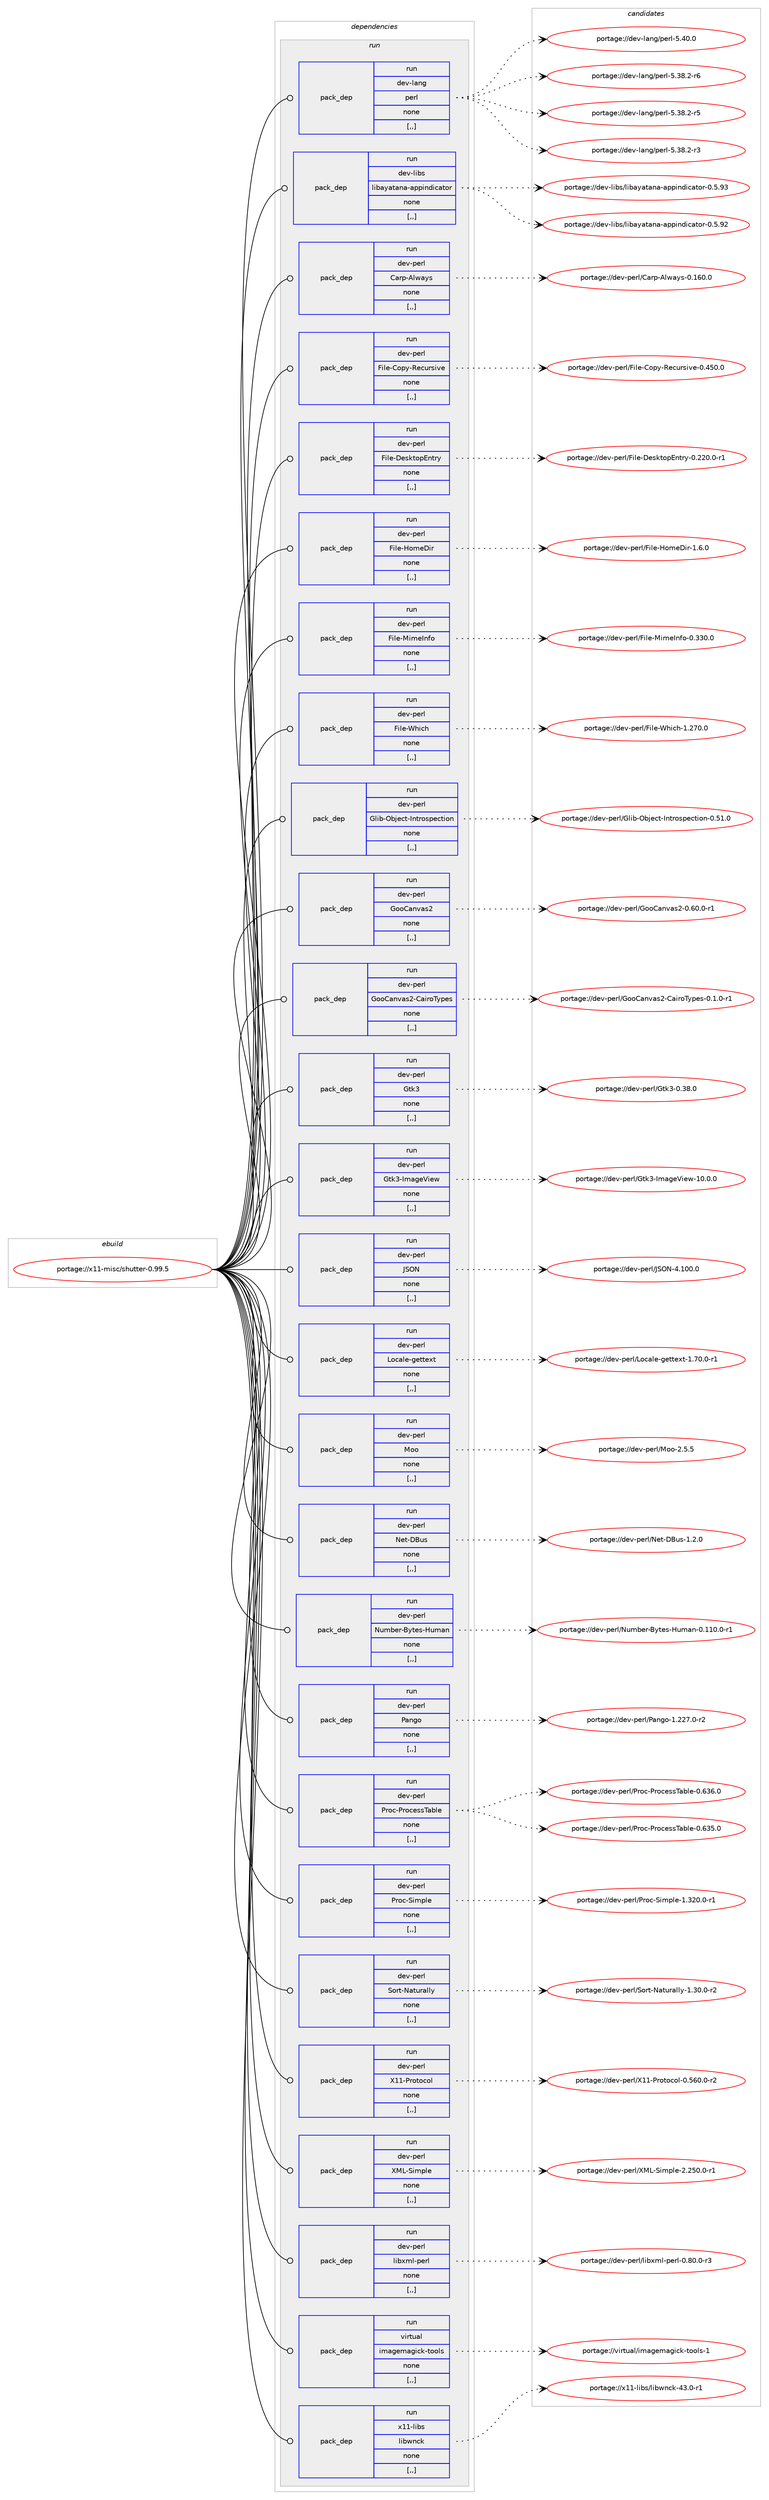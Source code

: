 digraph prolog {

# *************
# Graph options
# *************

newrank=true;
concentrate=true;
compound=true;
graph [rankdir=LR,fontname=Helvetica,fontsize=10,ranksep=1.5];#, ranksep=2.5, nodesep=0.2];
edge  [arrowhead=vee];
node  [fontname=Helvetica,fontsize=10];

# **********
# The ebuild
# **********

subgraph cluster_leftcol {
color=gray;
rank=same;
label=<<i>ebuild</i>>;
id [label="portage://x11-misc/shutter-0.99.5", color=red, width=4, href="../x11-misc/shutter-0.99.5.svg"];
}

# ****************
# The dependencies
# ****************

subgraph cluster_midcol {
color=gray;
label=<<i>dependencies</i>>;
subgraph cluster_compile {
fillcolor="#eeeeee";
style=filled;
label=<<i>compile</i>>;
}
subgraph cluster_compileandrun {
fillcolor="#eeeeee";
style=filled;
label=<<i>compile and run</i>>;
}
subgraph cluster_run {
fillcolor="#eeeeee";
style=filled;
label=<<i>run</i>>;
subgraph pack334643 {
dependency460076 [label=<<TABLE BORDER="0" CELLBORDER="1" CELLSPACING="0" CELLPADDING="4" WIDTH="220"><TR><TD ROWSPAN="6" CELLPADDING="30">pack_dep</TD></TR><TR><TD WIDTH="110">run</TD></TR><TR><TD>dev-lang</TD></TR><TR><TD>perl</TD></TR><TR><TD>none</TD></TR><TR><TD>[,,]</TD></TR></TABLE>>, shape=none, color=blue];
}
id:e -> dependency460076:w [weight=20,style="solid",arrowhead="odot"];
subgraph pack334644 {
dependency460077 [label=<<TABLE BORDER="0" CELLBORDER="1" CELLSPACING="0" CELLPADDING="4" WIDTH="220"><TR><TD ROWSPAN="6" CELLPADDING="30">pack_dep</TD></TR><TR><TD WIDTH="110">run</TD></TR><TR><TD>dev-libs</TD></TR><TR><TD>libayatana-appindicator</TD></TR><TR><TD>none</TD></TR><TR><TD>[,,]</TD></TR></TABLE>>, shape=none, color=blue];
}
id:e -> dependency460077:w [weight=20,style="solid",arrowhead="odot"];
subgraph pack334645 {
dependency460078 [label=<<TABLE BORDER="0" CELLBORDER="1" CELLSPACING="0" CELLPADDING="4" WIDTH="220"><TR><TD ROWSPAN="6" CELLPADDING="30">pack_dep</TD></TR><TR><TD WIDTH="110">run</TD></TR><TR><TD>dev-perl</TD></TR><TR><TD>Carp-Always</TD></TR><TR><TD>none</TD></TR><TR><TD>[,,]</TD></TR></TABLE>>, shape=none, color=blue];
}
id:e -> dependency460078:w [weight=20,style="solid",arrowhead="odot"];
subgraph pack334646 {
dependency460079 [label=<<TABLE BORDER="0" CELLBORDER="1" CELLSPACING="0" CELLPADDING="4" WIDTH="220"><TR><TD ROWSPAN="6" CELLPADDING="30">pack_dep</TD></TR><TR><TD WIDTH="110">run</TD></TR><TR><TD>dev-perl</TD></TR><TR><TD>File-Copy-Recursive</TD></TR><TR><TD>none</TD></TR><TR><TD>[,,]</TD></TR></TABLE>>, shape=none, color=blue];
}
id:e -> dependency460079:w [weight=20,style="solid",arrowhead="odot"];
subgraph pack334647 {
dependency460080 [label=<<TABLE BORDER="0" CELLBORDER="1" CELLSPACING="0" CELLPADDING="4" WIDTH="220"><TR><TD ROWSPAN="6" CELLPADDING="30">pack_dep</TD></TR><TR><TD WIDTH="110">run</TD></TR><TR><TD>dev-perl</TD></TR><TR><TD>File-DesktopEntry</TD></TR><TR><TD>none</TD></TR><TR><TD>[,,]</TD></TR></TABLE>>, shape=none, color=blue];
}
id:e -> dependency460080:w [weight=20,style="solid",arrowhead="odot"];
subgraph pack334648 {
dependency460081 [label=<<TABLE BORDER="0" CELLBORDER="1" CELLSPACING="0" CELLPADDING="4" WIDTH="220"><TR><TD ROWSPAN="6" CELLPADDING="30">pack_dep</TD></TR><TR><TD WIDTH="110">run</TD></TR><TR><TD>dev-perl</TD></TR><TR><TD>File-HomeDir</TD></TR><TR><TD>none</TD></TR><TR><TD>[,,]</TD></TR></TABLE>>, shape=none, color=blue];
}
id:e -> dependency460081:w [weight=20,style="solid",arrowhead="odot"];
subgraph pack334649 {
dependency460082 [label=<<TABLE BORDER="0" CELLBORDER="1" CELLSPACING="0" CELLPADDING="4" WIDTH="220"><TR><TD ROWSPAN="6" CELLPADDING="30">pack_dep</TD></TR><TR><TD WIDTH="110">run</TD></TR><TR><TD>dev-perl</TD></TR><TR><TD>File-MimeInfo</TD></TR><TR><TD>none</TD></TR><TR><TD>[,,]</TD></TR></TABLE>>, shape=none, color=blue];
}
id:e -> dependency460082:w [weight=20,style="solid",arrowhead="odot"];
subgraph pack334650 {
dependency460083 [label=<<TABLE BORDER="0" CELLBORDER="1" CELLSPACING="0" CELLPADDING="4" WIDTH="220"><TR><TD ROWSPAN="6" CELLPADDING="30">pack_dep</TD></TR><TR><TD WIDTH="110">run</TD></TR><TR><TD>dev-perl</TD></TR><TR><TD>File-Which</TD></TR><TR><TD>none</TD></TR><TR><TD>[,,]</TD></TR></TABLE>>, shape=none, color=blue];
}
id:e -> dependency460083:w [weight=20,style="solid",arrowhead="odot"];
subgraph pack334651 {
dependency460084 [label=<<TABLE BORDER="0" CELLBORDER="1" CELLSPACING="0" CELLPADDING="4" WIDTH="220"><TR><TD ROWSPAN="6" CELLPADDING="30">pack_dep</TD></TR><TR><TD WIDTH="110">run</TD></TR><TR><TD>dev-perl</TD></TR><TR><TD>Glib-Object-Introspection</TD></TR><TR><TD>none</TD></TR><TR><TD>[,,]</TD></TR></TABLE>>, shape=none, color=blue];
}
id:e -> dependency460084:w [weight=20,style="solid",arrowhead="odot"];
subgraph pack334652 {
dependency460085 [label=<<TABLE BORDER="0" CELLBORDER="1" CELLSPACING="0" CELLPADDING="4" WIDTH="220"><TR><TD ROWSPAN="6" CELLPADDING="30">pack_dep</TD></TR><TR><TD WIDTH="110">run</TD></TR><TR><TD>dev-perl</TD></TR><TR><TD>GooCanvas2</TD></TR><TR><TD>none</TD></TR><TR><TD>[,,]</TD></TR></TABLE>>, shape=none, color=blue];
}
id:e -> dependency460085:w [weight=20,style="solid",arrowhead="odot"];
subgraph pack334653 {
dependency460086 [label=<<TABLE BORDER="0" CELLBORDER="1" CELLSPACING="0" CELLPADDING="4" WIDTH="220"><TR><TD ROWSPAN="6" CELLPADDING="30">pack_dep</TD></TR><TR><TD WIDTH="110">run</TD></TR><TR><TD>dev-perl</TD></TR><TR><TD>GooCanvas2-CairoTypes</TD></TR><TR><TD>none</TD></TR><TR><TD>[,,]</TD></TR></TABLE>>, shape=none, color=blue];
}
id:e -> dependency460086:w [weight=20,style="solid",arrowhead="odot"];
subgraph pack334654 {
dependency460087 [label=<<TABLE BORDER="0" CELLBORDER="1" CELLSPACING="0" CELLPADDING="4" WIDTH="220"><TR><TD ROWSPAN="6" CELLPADDING="30">pack_dep</TD></TR><TR><TD WIDTH="110">run</TD></TR><TR><TD>dev-perl</TD></TR><TR><TD>Gtk3</TD></TR><TR><TD>none</TD></TR><TR><TD>[,,]</TD></TR></TABLE>>, shape=none, color=blue];
}
id:e -> dependency460087:w [weight=20,style="solid",arrowhead="odot"];
subgraph pack334655 {
dependency460088 [label=<<TABLE BORDER="0" CELLBORDER="1" CELLSPACING="0" CELLPADDING="4" WIDTH="220"><TR><TD ROWSPAN="6" CELLPADDING="30">pack_dep</TD></TR><TR><TD WIDTH="110">run</TD></TR><TR><TD>dev-perl</TD></TR><TR><TD>Gtk3-ImageView</TD></TR><TR><TD>none</TD></TR><TR><TD>[,,]</TD></TR></TABLE>>, shape=none, color=blue];
}
id:e -> dependency460088:w [weight=20,style="solid",arrowhead="odot"];
subgraph pack334656 {
dependency460089 [label=<<TABLE BORDER="0" CELLBORDER="1" CELLSPACING="0" CELLPADDING="4" WIDTH="220"><TR><TD ROWSPAN="6" CELLPADDING="30">pack_dep</TD></TR><TR><TD WIDTH="110">run</TD></TR><TR><TD>dev-perl</TD></TR><TR><TD>JSON</TD></TR><TR><TD>none</TD></TR><TR><TD>[,,]</TD></TR></TABLE>>, shape=none, color=blue];
}
id:e -> dependency460089:w [weight=20,style="solid",arrowhead="odot"];
subgraph pack334657 {
dependency460090 [label=<<TABLE BORDER="0" CELLBORDER="1" CELLSPACING="0" CELLPADDING="4" WIDTH="220"><TR><TD ROWSPAN="6" CELLPADDING="30">pack_dep</TD></TR><TR><TD WIDTH="110">run</TD></TR><TR><TD>dev-perl</TD></TR><TR><TD>Locale-gettext</TD></TR><TR><TD>none</TD></TR><TR><TD>[,,]</TD></TR></TABLE>>, shape=none, color=blue];
}
id:e -> dependency460090:w [weight=20,style="solid",arrowhead="odot"];
subgraph pack334658 {
dependency460091 [label=<<TABLE BORDER="0" CELLBORDER="1" CELLSPACING="0" CELLPADDING="4" WIDTH="220"><TR><TD ROWSPAN="6" CELLPADDING="30">pack_dep</TD></TR><TR><TD WIDTH="110">run</TD></TR><TR><TD>dev-perl</TD></TR><TR><TD>Moo</TD></TR><TR><TD>none</TD></TR><TR><TD>[,,]</TD></TR></TABLE>>, shape=none, color=blue];
}
id:e -> dependency460091:w [weight=20,style="solid",arrowhead="odot"];
subgraph pack334659 {
dependency460092 [label=<<TABLE BORDER="0" CELLBORDER="1" CELLSPACING="0" CELLPADDING="4" WIDTH="220"><TR><TD ROWSPAN="6" CELLPADDING="30">pack_dep</TD></TR><TR><TD WIDTH="110">run</TD></TR><TR><TD>dev-perl</TD></TR><TR><TD>Net-DBus</TD></TR><TR><TD>none</TD></TR><TR><TD>[,,]</TD></TR></TABLE>>, shape=none, color=blue];
}
id:e -> dependency460092:w [weight=20,style="solid",arrowhead="odot"];
subgraph pack334660 {
dependency460093 [label=<<TABLE BORDER="0" CELLBORDER="1" CELLSPACING="0" CELLPADDING="4" WIDTH="220"><TR><TD ROWSPAN="6" CELLPADDING="30">pack_dep</TD></TR><TR><TD WIDTH="110">run</TD></TR><TR><TD>dev-perl</TD></TR><TR><TD>Number-Bytes-Human</TD></TR><TR><TD>none</TD></TR><TR><TD>[,,]</TD></TR></TABLE>>, shape=none, color=blue];
}
id:e -> dependency460093:w [weight=20,style="solid",arrowhead="odot"];
subgraph pack334661 {
dependency460094 [label=<<TABLE BORDER="0" CELLBORDER="1" CELLSPACING="0" CELLPADDING="4" WIDTH="220"><TR><TD ROWSPAN="6" CELLPADDING="30">pack_dep</TD></TR><TR><TD WIDTH="110">run</TD></TR><TR><TD>dev-perl</TD></TR><TR><TD>Pango</TD></TR><TR><TD>none</TD></TR><TR><TD>[,,]</TD></TR></TABLE>>, shape=none, color=blue];
}
id:e -> dependency460094:w [weight=20,style="solid",arrowhead="odot"];
subgraph pack334662 {
dependency460095 [label=<<TABLE BORDER="0" CELLBORDER="1" CELLSPACING="0" CELLPADDING="4" WIDTH="220"><TR><TD ROWSPAN="6" CELLPADDING="30">pack_dep</TD></TR><TR><TD WIDTH="110">run</TD></TR><TR><TD>dev-perl</TD></TR><TR><TD>Proc-ProcessTable</TD></TR><TR><TD>none</TD></TR><TR><TD>[,,]</TD></TR></TABLE>>, shape=none, color=blue];
}
id:e -> dependency460095:w [weight=20,style="solid",arrowhead="odot"];
subgraph pack334663 {
dependency460096 [label=<<TABLE BORDER="0" CELLBORDER="1" CELLSPACING="0" CELLPADDING="4" WIDTH="220"><TR><TD ROWSPAN="6" CELLPADDING="30">pack_dep</TD></TR><TR><TD WIDTH="110">run</TD></TR><TR><TD>dev-perl</TD></TR><TR><TD>Proc-Simple</TD></TR><TR><TD>none</TD></TR><TR><TD>[,,]</TD></TR></TABLE>>, shape=none, color=blue];
}
id:e -> dependency460096:w [weight=20,style="solid",arrowhead="odot"];
subgraph pack334664 {
dependency460097 [label=<<TABLE BORDER="0" CELLBORDER="1" CELLSPACING="0" CELLPADDING="4" WIDTH="220"><TR><TD ROWSPAN="6" CELLPADDING="30">pack_dep</TD></TR><TR><TD WIDTH="110">run</TD></TR><TR><TD>dev-perl</TD></TR><TR><TD>Sort-Naturally</TD></TR><TR><TD>none</TD></TR><TR><TD>[,,]</TD></TR></TABLE>>, shape=none, color=blue];
}
id:e -> dependency460097:w [weight=20,style="solid",arrowhead="odot"];
subgraph pack334665 {
dependency460098 [label=<<TABLE BORDER="0" CELLBORDER="1" CELLSPACING="0" CELLPADDING="4" WIDTH="220"><TR><TD ROWSPAN="6" CELLPADDING="30">pack_dep</TD></TR><TR><TD WIDTH="110">run</TD></TR><TR><TD>dev-perl</TD></TR><TR><TD>X11-Protocol</TD></TR><TR><TD>none</TD></TR><TR><TD>[,,]</TD></TR></TABLE>>, shape=none, color=blue];
}
id:e -> dependency460098:w [weight=20,style="solid",arrowhead="odot"];
subgraph pack334666 {
dependency460099 [label=<<TABLE BORDER="0" CELLBORDER="1" CELLSPACING="0" CELLPADDING="4" WIDTH="220"><TR><TD ROWSPAN="6" CELLPADDING="30">pack_dep</TD></TR><TR><TD WIDTH="110">run</TD></TR><TR><TD>dev-perl</TD></TR><TR><TD>XML-Simple</TD></TR><TR><TD>none</TD></TR><TR><TD>[,,]</TD></TR></TABLE>>, shape=none, color=blue];
}
id:e -> dependency460099:w [weight=20,style="solid",arrowhead="odot"];
subgraph pack334667 {
dependency460100 [label=<<TABLE BORDER="0" CELLBORDER="1" CELLSPACING="0" CELLPADDING="4" WIDTH="220"><TR><TD ROWSPAN="6" CELLPADDING="30">pack_dep</TD></TR><TR><TD WIDTH="110">run</TD></TR><TR><TD>dev-perl</TD></TR><TR><TD>libxml-perl</TD></TR><TR><TD>none</TD></TR><TR><TD>[,,]</TD></TR></TABLE>>, shape=none, color=blue];
}
id:e -> dependency460100:w [weight=20,style="solid",arrowhead="odot"];
subgraph pack334668 {
dependency460101 [label=<<TABLE BORDER="0" CELLBORDER="1" CELLSPACING="0" CELLPADDING="4" WIDTH="220"><TR><TD ROWSPAN="6" CELLPADDING="30">pack_dep</TD></TR><TR><TD WIDTH="110">run</TD></TR><TR><TD>virtual</TD></TR><TR><TD>imagemagick-tools</TD></TR><TR><TD>none</TD></TR><TR><TD>[,,]</TD></TR></TABLE>>, shape=none, color=blue];
}
id:e -> dependency460101:w [weight=20,style="solid",arrowhead="odot"];
subgraph pack334669 {
dependency460102 [label=<<TABLE BORDER="0" CELLBORDER="1" CELLSPACING="0" CELLPADDING="4" WIDTH="220"><TR><TD ROWSPAN="6" CELLPADDING="30">pack_dep</TD></TR><TR><TD WIDTH="110">run</TD></TR><TR><TD>x11-libs</TD></TR><TR><TD>libwnck</TD></TR><TR><TD>none</TD></TR><TR><TD>[,,]</TD></TR></TABLE>>, shape=none, color=blue];
}
id:e -> dependency460102:w [weight=20,style="solid",arrowhead="odot"];
}
}

# **************
# The candidates
# **************

subgraph cluster_choices {
rank=same;
color=gray;
label=<<i>candidates</i>>;

subgraph choice334643 {
color=black;
nodesep=1;
choice10010111845108971101034711210111410845534652484648 [label="portage://dev-lang/perl-5.40.0", color=red, width=4,href="../dev-lang/perl-5.40.0.svg"];
choice100101118451089711010347112101114108455346515646504511454 [label="portage://dev-lang/perl-5.38.2-r6", color=red, width=4,href="../dev-lang/perl-5.38.2-r6.svg"];
choice100101118451089711010347112101114108455346515646504511453 [label="portage://dev-lang/perl-5.38.2-r5", color=red, width=4,href="../dev-lang/perl-5.38.2-r5.svg"];
choice100101118451089711010347112101114108455346515646504511451 [label="portage://dev-lang/perl-5.38.2-r3", color=red, width=4,href="../dev-lang/perl-5.38.2-r3.svg"];
dependency460076:e -> choice10010111845108971101034711210111410845534652484648:w [style=dotted,weight="100"];
dependency460076:e -> choice100101118451089711010347112101114108455346515646504511454:w [style=dotted,weight="100"];
dependency460076:e -> choice100101118451089711010347112101114108455346515646504511453:w [style=dotted,weight="100"];
dependency460076:e -> choice100101118451089711010347112101114108455346515646504511451:w [style=dotted,weight="100"];
}
subgraph choice334644 {
color=black;
nodesep=1;
choice10010111845108105981154710810598971219711697110974597112112105110100105999711611111445484653465751 [label="portage://dev-libs/libayatana-appindicator-0.5.93", color=red, width=4,href="../dev-libs/libayatana-appindicator-0.5.93.svg"];
choice10010111845108105981154710810598971219711697110974597112112105110100105999711611111445484653465750 [label="portage://dev-libs/libayatana-appindicator-0.5.92", color=red, width=4,href="../dev-libs/libayatana-appindicator-0.5.92.svg"];
dependency460077:e -> choice10010111845108105981154710810598971219711697110974597112112105110100105999711611111445484653465751:w [style=dotted,weight="100"];
dependency460077:e -> choice10010111845108105981154710810598971219711697110974597112112105110100105999711611111445484653465750:w [style=dotted,weight="100"];
}
subgraph choice334645 {
color=black;
nodesep=1;
choice100101118451121011141084767971141124565108119971211154548464954484648 [label="portage://dev-perl/Carp-Always-0.160.0", color=red, width=4,href="../dev-perl/Carp-Always-0.160.0.svg"];
dependency460078:e -> choice100101118451121011141084767971141124565108119971211154548464954484648:w [style=dotted,weight="100"];
}
subgraph choice334646 {
color=black;
nodesep=1;
choice10010111845112101114108477010510810145671111121214582101991171141151051181014548465253484648 [label="portage://dev-perl/File-Copy-Recursive-0.450.0", color=red, width=4,href="../dev-perl/File-Copy-Recursive-0.450.0.svg"];
dependency460079:e -> choice10010111845112101114108477010510810145671111121214582101991171141151051181014548465253484648:w [style=dotted,weight="100"];
}
subgraph choice334647 {
color=black;
nodesep=1;
choice10010111845112101114108477010510810145681011151071161111126911011611412145484650504846484511449 [label="portage://dev-perl/File-DesktopEntry-0.220.0-r1", color=red, width=4,href="../dev-perl/File-DesktopEntry-0.220.0-r1.svg"];
dependency460080:e -> choice10010111845112101114108477010510810145681011151071161111126911011611412145484650504846484511449:w [style=dotted,weight="100"];
}
subgraph choice334648 {
color=black;
nodesep=1;
choice100101118451121011141084770105108101457211110910168105114454946544648 [label="portage://dev-perl/File-HomeDir-1.6.0", color=red, width=4,href="../dev-perl/File-HomeDir-1.6.0.svg"];
dependency460081:e -> choice100101118451121011141084770105108101457211110910168105114454946544648:w [style=dotted,weight="100"];
}
subgraph choice334649 {
color=black;
nodesep=1;
choice1001011184511210111410847701051081014577105109101731101021114548465151484648 [label="portage://dev-perl/File-MimeInfo-0.330.0", color=red, width=4,href="../dev-perl/File-MimeInfo-0.330.0.svg"];
dependency460082:e -> choice1001011184511210111410847701051081014577105109101731101021114548465151484648:w [style=dotted,weight="100"];
}
subgraph choice334650 {
color=black;
nodesep=1;
choice1001011184511210111410847701051081014587104105991044549465055484648 [label="portage://dev-perl/File-Which-1.270.0", color=red, width=4,href="../dev-perl/File-Which-1.270.0.svg"];
dependency460083:e -> choice1001011184511210111410847701051081014587104105991044549465055484648:w [style=dotted,weight="100"];
}
subgraph choice334651 {
color=black;
nodesep=1;
choice100101118451121011141084771108105984579981061019911645731101161141111151121019911610511111045484653494648 [label="portage://dev-perl/Glib-Object-Introspection-0.51.0", color=red, width=4,href="../dev-perl/Glib-Object-Introspection-0.51.0.svg"];
dependency460084:e -> choice100101118451121011141084771108105984579981061019911645731101161141111151121019911610511111045484653494648:w [style=dotted,weight="100"];
}
subgraph choice334652 {
color=black;
nodesep=1;
choice10010111845112101114108477111111167971101189711550454846544846484511449 [label="portage://dev-perl/GooCanvas2-0.60.0-r1", color=red, width=4,href="../dev-perl/GooCanvas2-0.60.0-r1.svg"];
dependency460085:e -> choice10010111845112101114108477111111167971101189711550454846544846484511449:w [style=dotted,weight="100"];
}
subgraph choice334653 {
color=black;
nodesep=1;
choice10010111845112101114108477111111167971101189711550456797105114111841211121011154548464946484511449 [label="portage://dev-perl/GooCanvas2-CairoTypes-0.1.0-r1", color=red, width=4,href="../dev-perl/GooCanvas2-CairoTypes-0.1.0-r1.svg"];
dependency460086:e -> choice10010111845112101114108477111111167971101189711550456797105114111841211121011154548464946484511449:w [style=dotted,weight="100"];
}
subgraph choice334654 {
color=black;
nodesep=1;
choice1001011184511210111410847711161075145484651564648 [label="portage://dev-perl/Gtk3-0.38.0", color=red, width=4,href="../dev-perl/Gtk3-0.38.0.svg"];
dependency460087:e -> choice1001011184511210111410847711161075145484651564648:w [style=dotted,weight="100"];
}
subgraph choice334655 {
color=black;
nodesep=1;
choice100101118451121011141084771116107514573109971031018610510111945494846484648 [label="portage://dev-perl/Gtk3-ImageView-10.0.0", color=red, width=4,href="../dev-perl/Gtk3-ImageView-10.0.0.svg"];
dependency460088:e -> choice100101118451121011141084771116107514573109971031018610510111945494846484648:w [style=dotted,weight="100"];
}
subgraph choice334656 {
color=black;
nodesep=1;
choice1001011184511210111410847748379784552464948484648 [label="portage://dev-perl/JSON-4.100.0", color=red, width=4,href="../dev-perl/JSON-4.100.0.svg"];
dependency460089:e -> choice1001011184511210111410847748379784552464948484648:w [style=dotted,weight="100"];
}
subgraph choice334657 {
color=black;
nodesep=1;
choice100101118451121011141084776111999710810145103101116116101120116454946554846484511449 [label="portage://dev-perl/Locale-gettext-1.70.0-r1", color=red, width=4,href="../dev-perl/Locale-gettext-1.70.0-r1.svg"];
dependency460090:e -> choice100101118451121011141084776111999710810145103101116116101120116454946554846484511449:w [style=dotted,weight="100"];
}
subgraph choice334658 {
color=black;
nodesep=1;
choice100101118451121011141084777111111455046534653 [label="portage://dev-perl/Moo-2.5.5", color=red, width=4,href="../dev-perl/Moo-2.5.5.svg"];
dependency460091:e -> choice100101118451121011141084777111111455046534653:w [style=dotted,weight="100"];
}
subgraph choice334659 {
color=black;
nodesep=1;
choice100101118451121011141084778101116456866117115454946504648 [label="portage://dev-perl/Net-DBus-1.2.0", color=red, width=4,href="../dev-perl/Net-DBus-1.2.0.svg"];
dependency460092:e -> choice100101118451121011141084778101116456866117115454946504648:w [style=dotted,weight="100"];
}
subgraph choice334660 {
color=black;
nodesep=1;
choice10010111845112101114108477811710998101114456612111610111545721171099711045484649494846484511449 [label="portage://dev-perl/Number-Bytes-Human-0.110.0-r1", color=red, width=4,href="../dev-perl/Number-Bytes-Human-0.110.0-r1.svg"];
dependency460093:e -> choice10010111845112101114108477811710998101114456612111610111545721171099711045484649494846484511449:w [style=dotted,weight="100"];
}
subgraph choice334661 {
color=black;
nodesep=1;
choice1001011184511210111410847809711010311145494650505546484511450 [label="portage://dev-perl/Pango-1.227.0-r2", color=red, width=4,href="../dev-perl/Pango-1.227.0-r2.svg"];
dependency460094:e -> choice1001011184511210111410847809711010311145494650505546484511450:w [style=dotted,weight="100"];
}
subgraph choice334662 {
color=black;
nodesep=1;
choice100101118451121011141084780114111994580114111991011151158497981081014548465451544648 [label="portage://dev-perl/Proc-ProcessTable-0.636.0", color=red, width=4,href="../dev-perl/Proc-ProcessTable-0.636.0.svg"];
choice100101118451121011141084780114111994580114111991011151158497981081014548465451534648 [label="portage://dev-perl/Proc-ProcessTable-0.635.0", color=red, width=4,href="../dev-perl/Proc-ProcessTable-0.635.0.svg"];
dependency460095:e -> choice100101118451121011141084780114111994580114111991011151158497981081014548465451544648:w [style=dotted,weight="100"];
dependency460095:e -> choice100101118451121011141084780114111994580114111991011151158497981081014548465451534648:w [style=dotted,weight="100"];
}
subgraph choice334663 {
color=black;
nodesep=1;
choice10010111845112101114108478011411199458310510911210810145494651504846484511449 [label="portage://dev-perl/Proc-Simple-1.320.0-r1", color=red, width=4,href="../dev-perl/Proc-Simple-1.320.0-r1.svg"];
dependency460096:e -> choice10010111845112101114108478011411199458310510911210810145494651504846484511449:w [style=dotted,weight="100"];
}
subgraph choice334664 {
color=black;
nodesep=1;
choice10010111845112101114108478311111411645789711611711497108108121454946514846484511450 [label="portage://dev-perl/Sort-Naturally-1.30.0-r2", color=red, width=4,href="../dev-perl/Sort-Naturally-1.30.0-r2.svg"];
dependency460097:e -> choice10010111845112101114108478311111411645789711611711497108108121454946514846484511450:w [style=dotted,weight="100"];
}
subgraph choice334665 {
color=black;
nodesep=1;
choice100101118451121011141084788494945801141111161119911110845484653544846484511450 [label="portage://dev-perl/X11-Protocol-0.560.0-r2", color=red, width=4,href="../dev-perl/X11-Protocol-0.560.0-r2.svg"];
dependency460098:e -> choice100101118451121011141084788494945801141111161119911110845484653544846484511450:w [style=dotted,weight="100"];
}
subgraph choice334666 {
color=black;
nodesep=1;
choice1001011184511210111410847887776458310510911210810145504650534846484511449 [label="portage://dev-perl/XML-Simple-2.250.0-r1", color=red, width=4,href="../dev-perl/XML-Simple-2.250.0-r1.svg"];
dependency460099:e -> choice1001011184511210111410847887776458310510911210810145504650534846484511449:w [style=dotted,weight="100"];
}
subgraph choice334667 {
color=black;
nodesep=1;
choice10010111845112101114108471081059812010910845112101114108454846564846484511451 [label="portage://dev-perl/libxml-perl-0.80.0-r3", color=red, width=4,href="../dev-perl/libxml-perl-0.80.0-r3.svg"];
dependency460100:e -> choice10010111845112101114108471081059812010910845112101114108454846564846484511451:w [style=dotted,weight="100"];
}
subgraph choice334668 {
color=black;
nodesep=1;
choice1181051141161179710847105109971031011099710310599107451161111111081154549 [label="portage://virtual/imagemagick-tools-1", color=red, width=4,href="../virtual/imagemagick-tools-1.svg"];
dependency460101:e -> choice1181051141161179710847105109971031011099710310599107451161111111081154549:w [style=dotted,weight="100"];
}
subgraph choice334669 {
color=black;
nodesep=1;
choice1204949451081059811547108105981191109910745525146484511449 [label="portage://x11-libs/libwnck-43.0-r1", color=red, width=4,href="../x11-libs/libwnck-43.0-r1.svg"];
dependency460102:e -> choice1204949451081059811547108105981191109910745525146484511449:w [style=dotted,weight="100"];
}
}

}
